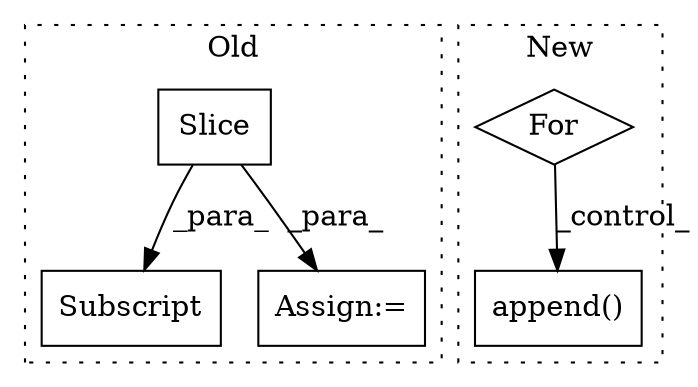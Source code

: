 digraph G {
subgraph cluster0 {
1 [label="Slice" a="80" s="12257" l="16" shape="box"];
3 [label="Subscript" a="63" s="12233,0" l="41,0" shape="box"];
5 [label="Assign:=" a="68" s="12230" l="3" shape="box"];
label = "Old";
style="dotted";
}
subgraph cluster1 {
2 [label="append()" a="75" s="21375,21400" l="19,1" shape="box"];
4 [label="For" a="107" s="21190,21207" l="4,18" shape="diamond"];
label = "New";
style="dotted";
}
1 -> 5 [label="_para_"];
1 -> 3 [label="_para_"];
4 -> 2 [label="_control_"];
}
